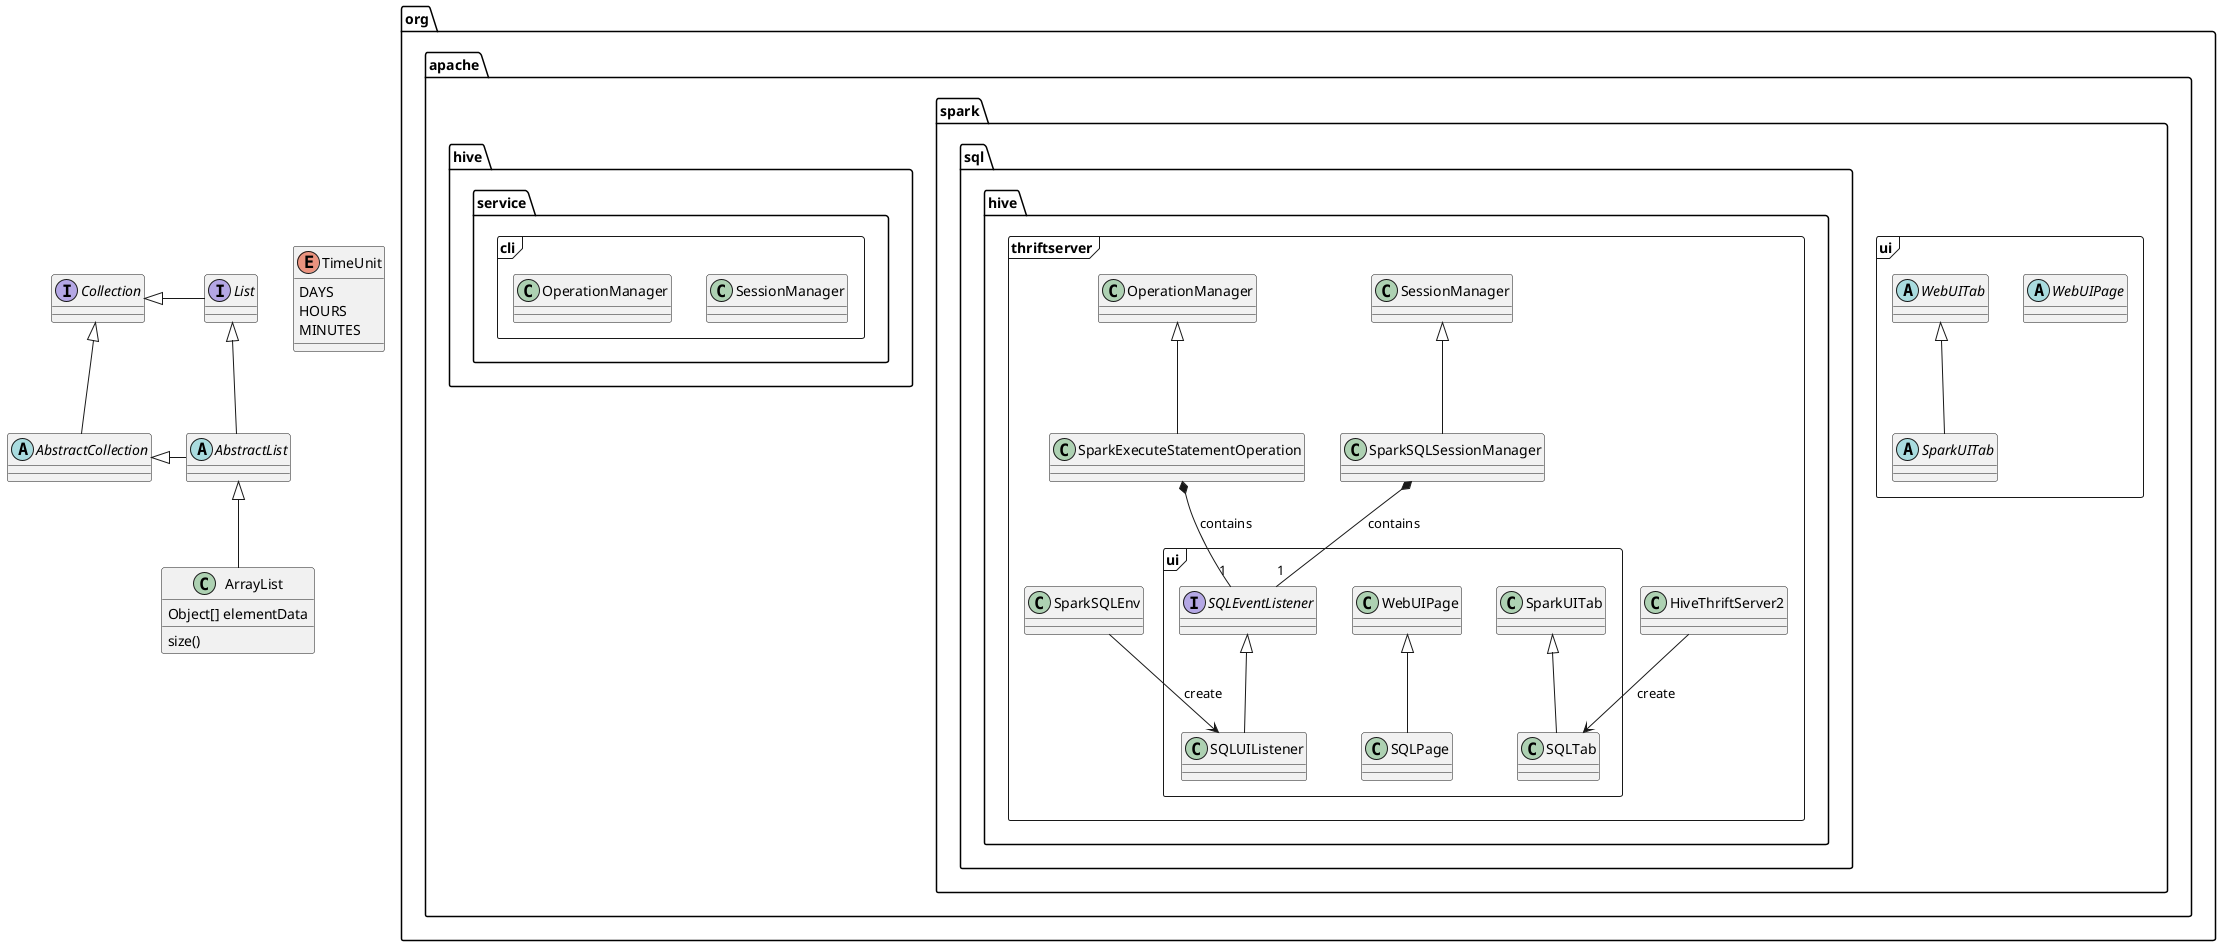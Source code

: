 @startuml

abstract class AbstractList
abstract AbstractCollection
interface List
interface Collection

List <|-- AbstractList
Collection <|-- AbstractCollection

Collection <|- List
AbstractCollection <|- AbstractList
AbstractList <|-- ArrayList

class ArrayList {
Object[] elementData
size()
}

enum TimeUnit {
DAYS
HOURS
MINUTES
}


package org.apache.spark.ui <<Frame>>{
    abstract class WebUIPage
    abstract class WebUITab
    abstract class SparkUITab extends WebUITab
}

package org.apache.hive.service.cli <<Frame>> {
    class SessionManager
    class OperationManager
}

package org.apache.spark.sql.hive.thriftserver <<Frame>>{
    class SparkSQLSessionManager extends SessionManager
    class SparkExecuteStatementOperation extends OperationManager
    class HiveThriftServer2
    class SparkSQLEnv
}

package org.apache.spark.sql.hive.thriftserver.ui <<Frame>>{
    interface SQLEventListener
    class SQLPage extends WebUIPage
    class SQLUIListener extends SQLEventListener
    class SQLTab extends SparkUITab
}

SparkSQLSessionManager *--"1" SQLEventListener : contains
HiveThriftServer2 --> SQLTab : create
SparkSQLEnv --> SQLUIListener : create
SparkExecuteStatementOperation *--"1" SQLEventListener : contains

@enduml

@enduml